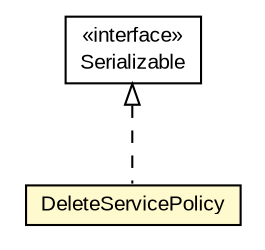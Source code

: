#!/usr/local/bin/dot
#
# Class diagram 
# Generated by UMLGraph version R5_6-24-gf6e263 (http://www.umlgraph.org/)
#

digraph G {
	edge [fontname="arial",fontsize=10,labelfontname="arial",labelfontsize=10];
	node [fontname="arial",fontsize=10,shape=plaintext];
	nodesep=0.25;
	ranksep=0.5;
	// org.miloss.fgsms.services.interfaces.policyconfiguration.DeleteServicePolicy
	c82539 [label=<<table title="org.miloss.fgsms.services.interfaces.policyconfiguration.DeleteServicePolicy" border="0" cellborder="1" cellspacing="0" cellpadding="2" port="p" bgcolor="lemonChiffon" href="./DeleteServicePolicy.html">
		<tr><td><table border="0" cellspacing="0" cellpadding="1">
<tr><td align="center" balign="center"> DeleteServicePolicy </td></tr>
		</table></td></tr>
		</table>>, URL="./DeleteServicePolicy.html", fontname="arial", fontcolor="black", fontsize=10.0];
	//org.miloss.fgsms.services.interfaces.policyconfiguration.DeleteServicePolicy implements java.io.Serializable
	c82747:p -> c82539:p [dir=back,arrowtail=empty,style=dashed];
	// java.io.Serializable
	c82747 [label=<<table title="java.io.Serializable" border="0" cellborder="1" cellspacing="0" cellpadding="2" port="p" href="http://java.sun.com/j2se/1.4.2/docs/api/java/io/Serializable.html">
		<tr><td><table border="0" cellspacing="0" cellpadding="1">
<tr><td align="center" balign="center"> &#171;interface&#187; </td></tr>
<tr><td align="center" balign="center"> Serializable </td></tr>
		</table></td></tr>
		</table>>, URL="http://java.sun.com/j2se/1.4.2/docs/api/java/io/Serializable.html", fontname="arial", fontcolor="black", fontsize=10.0];
}

